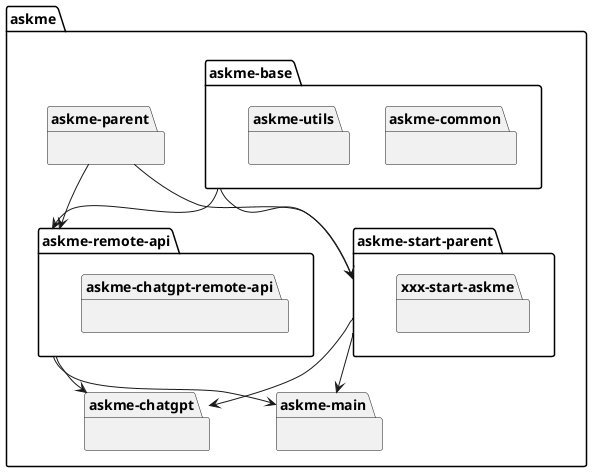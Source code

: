 @startuml
package askme {
    package "askme-base" {
        package "askme-common" {
        }
        package "askme-utils" {
        }
    }
    package "askme-chatgpt" {
    }
    package "askme-main" {
    }
    package "askme-parent" {
    }
    package "askme-remote-api" {
        package "askme-chatgpt-remote-api" {
        }
    }
    package "askme-start-parent" {
        package "xxx-start-askme" {
        }
    }
}

"askme-parent" --> "askme-start-parent"
"askme-base" --> "askme-start-parent"
"askme-base" --> "askme-remote-api"
"askme-parent" --> "askme-remote-api"
"askme-remote-api" --> "askme-chatgpt"
"askme-start-parent" --> "askme-chatgpt"
"askme-remote-api" --> "askme-main"
"askme-start-parent" --> "askme-main"
@enduml